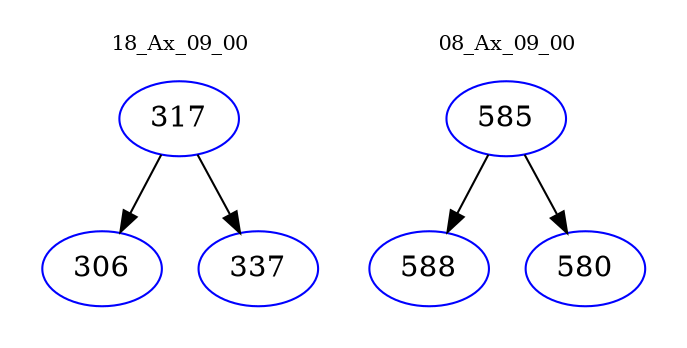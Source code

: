 digraph{
subgraph cluster_0 {
color = white
label = "18_Ax_09_00";
fontsize=10;
T0_317 [label="317", color="blue"]
T0_317 -> T0_306 [color="black"]
T0_306 [label="306", color="blue"]
T0_317 -> T0_337 [color="black"]
T0_337 [label="337", color="blue"]
}
subgraph cluster_1 {
color = white
label = "08_Ax_09_00";
fontsize=10;
T1_585 [label="585", color="blue"]
T1_585 -> T1_588 [color="black"]
T1_588 [label="588", color="blue"]
T1_585 -> T1_580 [color="black"]
T1_580 [label="580", color="blue"]
}
}
